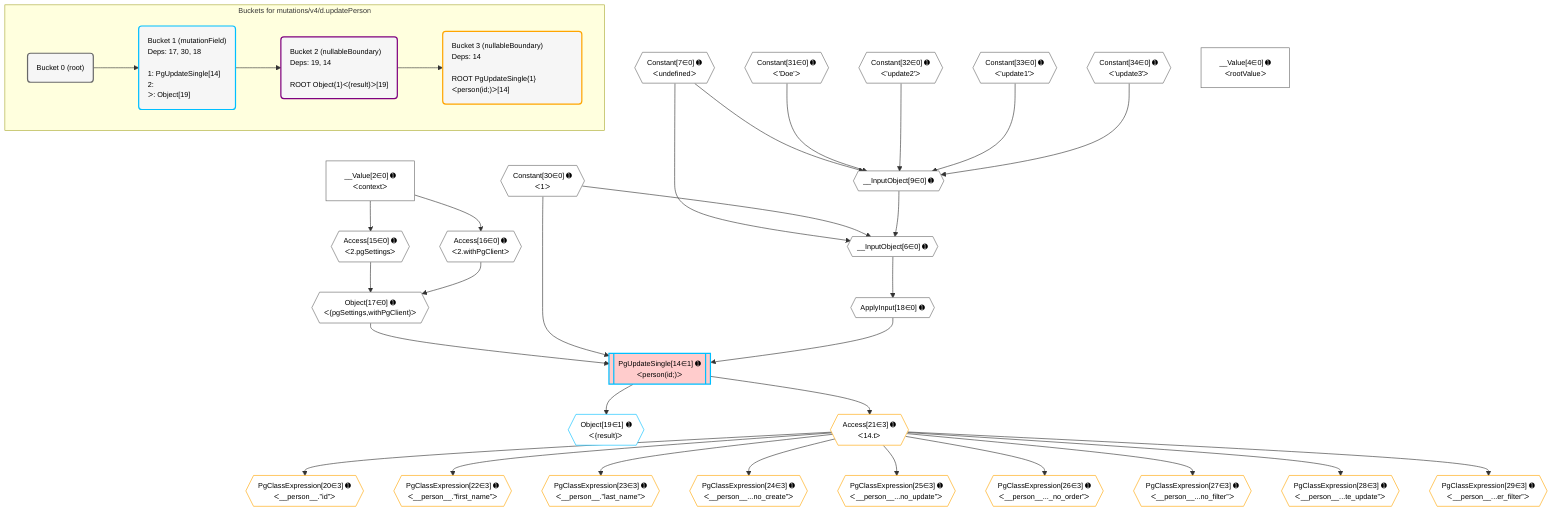 %%{init: {'themeVariables': { 'fontSize': '12px'}}}%%
graph TD
    classDef path fill:#eee,stroke:#000,color:#000
    classDef plan fill:#fff,stroke-width:1px,color:#000
    classDef itemplan fill:#fff,stroke-width:2px,color:#000
    classDef unbatchedplan fill:#dff,stroke-width:1px,color:#000
    classDef sideeffectplan fill:#fcc,stroke-width:2px,color:#000
    classDef bucket fill:#f6f6f6,color:#000,stroke-width:2px,text-align:left


    %% plan dependencies
    __InputObject9{{"__InputObject[9∈0] ➊"}}:::plan
    Constant7{{"Constant[7∈0] ➊<br />ᐸundefinedᐳ"}}:::plan
    Constant31{{"Constant[31∈0] ➊<br />ᐸ'Doe'ᐳ"}}:::plan
    Constant32{{"Constant[32∈0] ➊<br />ᐸ'update2'ᐳ"}}:::plan
    Constant33{{"Constant[33∈0] ➊<br />ᐸ'update1'ᐳ"}}:::plan
    Constant34{{"Constant[34∈0] ➊<br />ᐸ'update3'ᐳ"}}:::plan
    Constant7 & Constant31 & Constant32 & Constant33 & Constant34 --> __InputObject9
    __InputObject6{{"__InputObject[6∈0] ➊"}}:::plan
    Constant30{{"Constant[30∈0] ➊<br />ᐸ1ᐳ"}}:::plan
    Constant7 & Constant30 & __InputObject9 --> __InputObject6
    Object17{{"Object[17∈0] ➊<br />ᐸ{pgSettings,withPgClient}ᐳ"}}:::plan
    Access15{{"Access[15∈0] ➊<br />ᐸ2.pgSettingsᐳ"}}:::plan
    Access16{{"Access[16∈0] ➊<br />ᐸ2.withPgClientᐳ"}}:::plan
    Access15 & Access16 --> Object17
    __Value2["__Value[2∈0] ➊<br />ᐸcontextᐳ"]:::plan
    __Value2 --> Access15
    __Value2 --> Access16
    ApplyInput18{{"ApplyInput[18∈0] ➊"}}:::plan
    __InputObject6 --> ApplyInput18
    __Value4["__Value[4∈0] ➊<br />ᐸrootValueᐳ"]:::plan
    PgUpdateSingle14[["PgUpdateSingle[14∈1] ➊<br />ᐸperson(id;)ᐳ"]]:::sideeffectplan
    Object17 & Constant30 & ApplyInput18 --> PgUpdateSingle14
    Object19{{"Object[19∈1] ➊<br />ᐸ{result}ᐳ"}}:::plan
    PgUpdateSingle14 --> Object19
    PgClassExpression20{{"PgClassExpression[20∈3] ➊<br />ᐸ__person__.”id”ᐳ"}}:::plan
    Access21{{"Access[21∈3] ➊<br />ᐸ14.tᐳ"}}:::plan
    Access21 --> PgClassExpression20
    PgUpdateSingle14 --> Access21
    PgClassExpression22{{"PgClassExpression[22∈3] ➊<br />ᐸ__person__.”first_name”ᐳ"}}:::plan
    Access21 --> PgClassExpression22
    PgClassExpression23{{"PgClassExpression[23∈3] ➊<br />ᐸ__person__.”last_name”ᐳ"}}:::plan
    Access21 --> PgClassExpression23
    PgClassExpression24{{"PgClassExpression[24∈3] ➊<br />ᐸ__person__...no_create”ᐳ"}}:::plan
    Access21 --> PgClassExpression24
    PgClassExpression25{{"PgClassExpression[25∈3] ➊<br />ᐸ__person__...no_update”ᐳ"}}:::plan
    Access21 --> PgClassExpression25
    PgClassExpression26{{"PgClassExpression[26∈3] ➊<br />ᐸ__person__..._no_order”ᐳ"}}:::plan
    Access21 --> PgClassExpression26
    PgClassExpression27{{"PgClassExpression[27∈3] ➊<br />ᐸ__person__...no_filter”ᐳ"}}:::plan
    Access21 --> PgClassExpression27
    PgClassExpression28{{"PgClassExpression[28∈3] ➊<br />ᐸ__person__...te_update”ᐳ"}}:::plan
    Access21 --> PgClassExpression28
    PgClassExpression29{{"PgClassExpression[29∈3] ➊<br />ᐸ__person__...er_filter”ᐳ"}}:::plan
    Access21 --> PgClassExpression29

    %% define steps

    subgraph "Buckets for mutations/v4/d.updatePerson"
    Bucket0("Bucket 0 (root)"):::bucket
    classDef bucket0 stroke:#696969
    class Bucket0,__Value2,__Value4,__InputObject6,Constant7,__InputObject9,Access15,Access16,Object17,ApplyInput18,Constant30,Constant31,Constant32,Constant33,Constant34 bucket0
    Bucket1("Bucket 1 (mutationField)<br />Deps: 17, 30, 18<br /><br />1: PgUpdateSingle[14]<br />2: <br />ᐳ: Object[19]"):::bucket
    classDef bucket1 stroke:#00bfff
    class Bucket1,PgUpdateSingle14,Object19 bucket1
    Bucket2("Bucket 2 (nullableBoundary)<br />Deps: 19, 14<br /><br />ROOT Object{1}ᐸ{result}ᐳ[19]"):::bucket
    classDef bucket2 stroke:#7f007f
    class Bucket2 bucket2
    Bucket3("Bucket 3 (nullableBoundary)<br />Deps: 14<br /><br />ROOT PgUpdateSingle{1}ᐸperson(id;)ᐳ[14]"):::bucket
    classDef bucket3 stroke:#ffa500
    class Bucket3,PgClassExpression20,Access21,PgClassExpression22,PgClassExpression23,PgClassExpression24,PgClassExpression25,PgClassExpression26,PgClassExpression27,PgClassExpression28,PgClassExpression29 bucket3
    Bucket0 --> Bucket1
    Bucket1 --> Bucket2
    Bucket2 --> Bucket3
    end